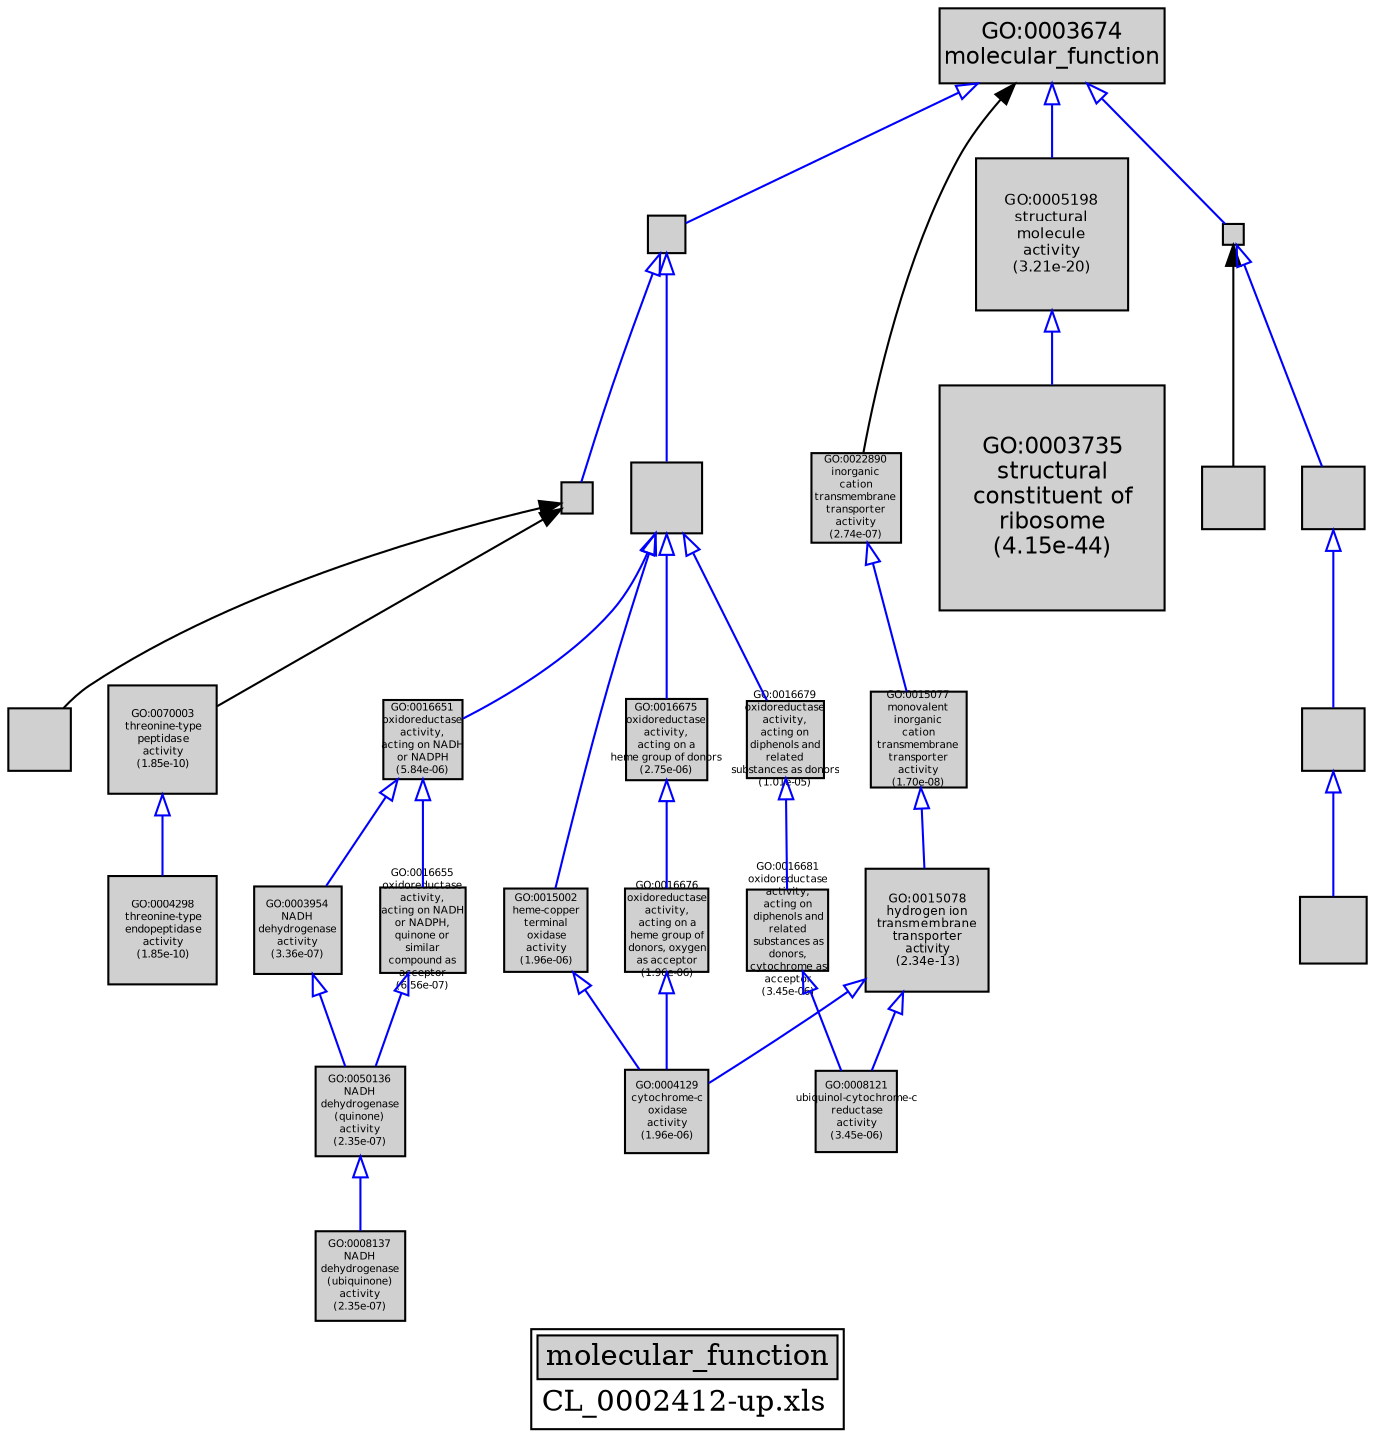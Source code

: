 digraph "molecular_function" {
graph [ bgcolor = "#FFFFFF", label = <<TABLE COLOR="black" BGCOLOR="white"><TR><TD COLSPAN="2" BGCOLOR="#D0D0D0"><FONT COLOR="black">molecular_function</FONT></TD></TR><TR><TD BORDER="0">CL_0002412-up.xls</TD></TR></TABLE>> ];
node [ fontname = "Helvetica" ];

subgraph "nodes" {

node [ style = "filled", fixedsize = "true", width = 1, shape = "box", fontsize = 9, fillcolor = "#D0D0D0", fontcolor = "black", color = "black" ];

"GO:0008121" [ URL = "#GO:0008121", label = <<TABLE BORDER="0"><TR><TD>GO:0008121<BR/>ubiquinol-cytochrome-c<BR/>reductase<BR/>activity<BR/>(3.45e-06)</TD></TR></TABLE>>, width = 0.540405467608, shape = "box", fontsize = 5.0, height = 0.540405467608 ];
"GO:0003824" [ URL = "#GO:0003824", label = "", width = 0.251592028927, shape = "box", height = 0.251592028927 ];
"GO:0016681" [ URL = "#GO:0016681", label = <<TABLE BORDER="0"><TR><TD>GO:0016681<BR/>oxidoreductase<BR/>activity,<BR/>acting on<BR/>diphenols and<BR/>related<BR/>substances as<BR/>donors,<BR/>cytochrome as<BR/>acceptor<BR/>(3.45e-06)</TD></TR></TABLE>>, width = 0.540405467608, shape = "box", fontsize = 5.0, height = 0.540405467608 ];
"GO:0016787" [ URL = "#GO:0016787", label = "", width = 0.203136394702, shape = "box", height = 0.203136394702 ];
"GO:0022890" [ URL = "#GO:0022890", label = <<TABLE BORDER="0"><TR><TD>GO:0022890<BR/>inorganic<BR/>cation<BR/>transmembrane<BR/>transporter<BR/>activity<BR/>(2.74e-07)</TD></TR></TABLE>>, width = 0.590629587382, shape = "box", fontsize = 5.0, height = 0.590629587382 ];
"GO:0003954" [ URL = "#GO:0003954", label = <<TABLE BORDER="0"><TR><TD>GO:0003954<BR/>NADH<BR/>dehydrogenase<BR/>activity<BR/>(3.36e-07)</TD></TR></TABLE>>, width = 0.586727994826, shape = "box", fontsize = 5.0, height = 0.586727994826 ];
"GO:0015077" [ URL = "#GO:0015077", label = <<TABLE BORDER="0"><TR><TD>GO:0015077<BR/>monovalent<BR/>inorganic<BR/>cation<BR/>transmembrane<BR/>transporter<BR/>activity<BR/>(1.70e-08)</TD></TR></TABLE>>, width = 0.641198421879, shape = "box", fontsize = 5.0, height = 0.641198421879 ];
"GO:0015078" [ URL = "#GO:0015078", label = <<TABLE BORDER="0"><TR><TD>GO:0015078<BR/>hydrogen ion<BR/>transmembrane<BR/>transporter<BR/>activity<BR/>(2.34e-13)</TD></TR></TABLE>>, width = 0.813718887706, shape = "box", fontsize = 5.85877599148, height = 0.813718887706 ];
"GO:0047429" [ URL = "#GO:0047429", label = "", width = 0.412748798357, shape = "box", height = 0.412748798357 ];
"GO:0008137" [ URL = "#GO:0008137", label = <<TABLE BORDER="0"><TR><TD>GO:0008137<BR/>NADH<BR/>dehydrogenase<BR/>(ubiquinone)<BR/>activity<BR/>(2.35e-07)</TD></TR></TABLE>>, width = 0.593568825868, shape = "box", fontsize = 5.0, height = 0.593568825868 ];
"GO:0051537" [ URL = "#GO:0051537", label = "", width = 0.445966352576, shape = "box", height = 0.445966352576 ];
"GO:0004129" [ URL = "#GO:0004129", label = <<TABLE BORDER="0"><TR><TD>GO:0004129<BR/>cytochrome-c<BR/>oxidase<BR/>activity<BR/>(1.96e-06)</TD></TR></TABLE>>, width = 0.552012299775, shape = "box", fontsize = 5.0, height = 0.552012299775 ];
"GO:0015002" [ URL = "#GO:0015002", label = <<TABLE BORDER="0"><TR><TD>GO:0015002<BR/>heme-copper<BR/>terminal<BR/>oxidase<BR/>activity<BR/>(1.96e-06)</TD></TR></TABLE>>, width = 0.552012299775, shape = "box", fontsize = 5.0, height = 0.552012299775 ];
"GO:0016675" [ URL = "#GO:0016675", label = <<TABLE BORDER="0"><TR><TD>GO:0016675<BR/>oxidoreductase<BR/>activity,<BR/>acting on a<BR/>heme group of donors<BR/>(2.75e-06)</TD></TR></TABLE>>, width = 0.545110392204, shape = "box", fontsize = 5.0, height = 0.545110392204 ];
"GO:0016679" [ URL = "#GO:0016679", label = <<TABLE BORDER="0"><TR><TD>GO:0016679<BR/>oxidoreductase<BR/>activity,<BR/>acting on<BR/>diphenols and<BR/>related<BR/>substances as donors<BR/>(1.01e-05)</TD></TR></TABLE>>, width = 0.5176146872, shape = "box", fontsize = 5.0, height = 0.5176146872 ];
"GO:0003674" [ URL = "#GO:0003674", label = <<TABLE BORDER="0"><TR><TD>GO:0003674<BR/>molecular_function</TD></TR></TABLE>>, width = 1.5, shape = "box", fontsize = 10.8 ];
"GO:0070003" [ URL = "#GO:0070003", label = <<TABLE BORDER="0"><TR><TD>GO:0070003<BR/>threonine-type<BR/>peptidase<BR/>activity<BR/>(1.85e-10)</TD></TR></TABLE>>, width = 0.715937241164, shape = "box", fontsize = 5.15474813638, height = 0.715937241164 ];
"GO:0016651" [ URL = "#GO:0016651", label = <<TABLE BORDER="0"><TR><TD>GO:0016651<BR/>oxidoreductase<BR/>activity,<BR/>acting on NADH<BR/>or NADPH<BR/>(5.84e-06)</TD></TR></TABLE>>, width = 0.529370560493, shape = "box", fontsize = 5.0, height = 0.529370560493 ];
"GO:0019956" [ URL = "#GO:0019956", label = "", width = 0.41194960069, shape = "box", height = 0.41194960069 ];
"GO:0016655" [ URL = "#GO:0016655", label = <<TABLE BORDER="0"><TR><TD>GO:0016655<BR/>oxidoreductase<BR/>activity,<BR/>acting on NADH<BR/>or NADPH,<BR/>quinone or<BR/>similar<BR/>compound as<BR/>acceptor<BR/>(6.56e-07)</TD></TR></TABLE>>, width = 0.573821764955, shape = "box", fontsize = 5.0, height = 0.573821764955 ];
"GO:0051536" [ URL = "#GO:0051536", label = "", width = 0.418107587942, shape = "box", height = 0.418107587942 ];
"GO:0051540" [ URL = "#GO:0051540", label = "", width = 0.418107587942, shape = "box", height = 0.418107587942 ];
"GO:0016491" [ URL = "#GO:0016491", label = "", width = 0.473018171417, shape = "box", height = 0.473018171417 ];
"GO:0050136" [ URL = "#GO:0050136", label = <<TABLE BORDER="0"><TR><TD>GO:0050136<BR/>NADH<BR/>dehydrogenase<BR/>(quinone)<BR/>activity<BR/>(2.35e-07)</TD></TR></TABLE>>, width = 0.593568825868, shape = "box", fontsize = 5.0, height = 0.593568825868 ];
"GO:0016676" [ URL = "#GO:0016676", label = <<TABLE BORDER="0"><TR><TD>GO:0016676<BR/>oxidoreductase<BR/>activity,<BR/>acting on a<BR/>heme group of<BR/>donors, oxygen<BR/>as acceptor<BR/>(1.96e-06)</TD></TR></TABLE>>, width = 0.552012299775, shape = "box", fontsize = 5.0, height = 0.552012299775 ];
"GO:0003735" [ URL = "#GO:0003735", label = <<TABLE BORDER="0"><TR><TD>GO:0003735<BR/>structural<BR/>constituent of<BR/>ribosome<BR/>(4.15e-44)</TD></TR></TABLE>>, width = 1.5, shape = "box", fontsize = 10.8, height = 1.5 ];
"GO:0005198" [ URL = "#GO:0005198", label = <<TABLE BORDER="0"><TR><TD>GO:0005198<BR/>structural<BR/>molecule<BR/>activity<BR/>(3.21e-20)</TD></TR></TABLE>>, width = 1.00823434254, shape = "box", fontsize = 7.25928726632, height = 1.00823434254 ];
"GO:0005488" [ URL = "#GO:0005488", label = "", width = 0.138005141043, shape = "box", height = 0.138005141043 ];
"GO:0004298" [ URL = "#GO:0004298", label = <<TABLE BORDER="0"><TR><TD>GO:0004298<BR/>threonine-type<BR/>endopeptidase<BR/>activity<BR/>(1.85e-10)</TD></TR></TABLE>>, width = 0.715937241164, shape = "box", fontsize = 5.15474813638, height = 0.715937241164 ];
}
subgraph "edges" {


edge [ dir = "back", weight = 1 ];
subgraph "regulates" {


edge [ color = "cyan", arrowtail = "none" ];
subgraph "positive" {


edge [ color = "green", arrowtail = "vee" ];
}
subgraph "negative" {


edge [ color = "red", arrowtail = "tee" ];
}
}
subgraph "part_of" {


edge [ color = "purple", arrowtail = "diamond", weight = 2.5 ];
}
subgraph "is_a" {


edge [ color = "blue", arrowtail = "empty", weight = 5.0 ];
"GO:0003674" -> "GO:0005198";
"GO:0003674" -> "GO:0003824";
"GO:0016676" -> "GO:0004129";
"GO:0016491" -> "GO:0016679";
"GO:0015002" -> "GO:0004129";
"GO:0003674" -> "GO:0005488";
"GO:0050136" -> "GO:0008137";
"GO:0003824" -> "GO:0016491";
"GO:0005488" -> "GO:0051540";
"GO:0016681" -> "GO:0008121";
"GO:0003824" -> "GO:0016787";
"GO:0015078" -> "GO:0008121";
"GO:0016491" -> "GO:0016675";
"GO:0016675" -> "GO:0016676";
"GO:0015077" -> "GO:0015078";
"GO:0016651" -> "GO:0016655";
"GO:0016491" -> "GO:0015002";
"GO:0015078" -> "GO:0004129";
"GO:0016651" -> "GO:0003954";
"GO:0016491" -> "GO:0016651";
"GO:0022890" -> "GO:0015077";
"GO:0003954" -> "GO:0050136";
"GO:0051536" -> "GO:0051537";
"GO:0005198" -> "GO:0003735";
"GO:0016655" -> "GO:0050136";
"GO:0051540" -> "GO:0051536";
"GO:0016679" -> "GO:0016681";
"GO:0070003" -> "GO:0004298";
}
"GO:0005488" -> "GO:0019956";
"GO:0016787" -> "GO:0047429";
"GO:0016787" -> "GO:0070003";
"GO:0003674" -> "GO:0022890";
}
}
